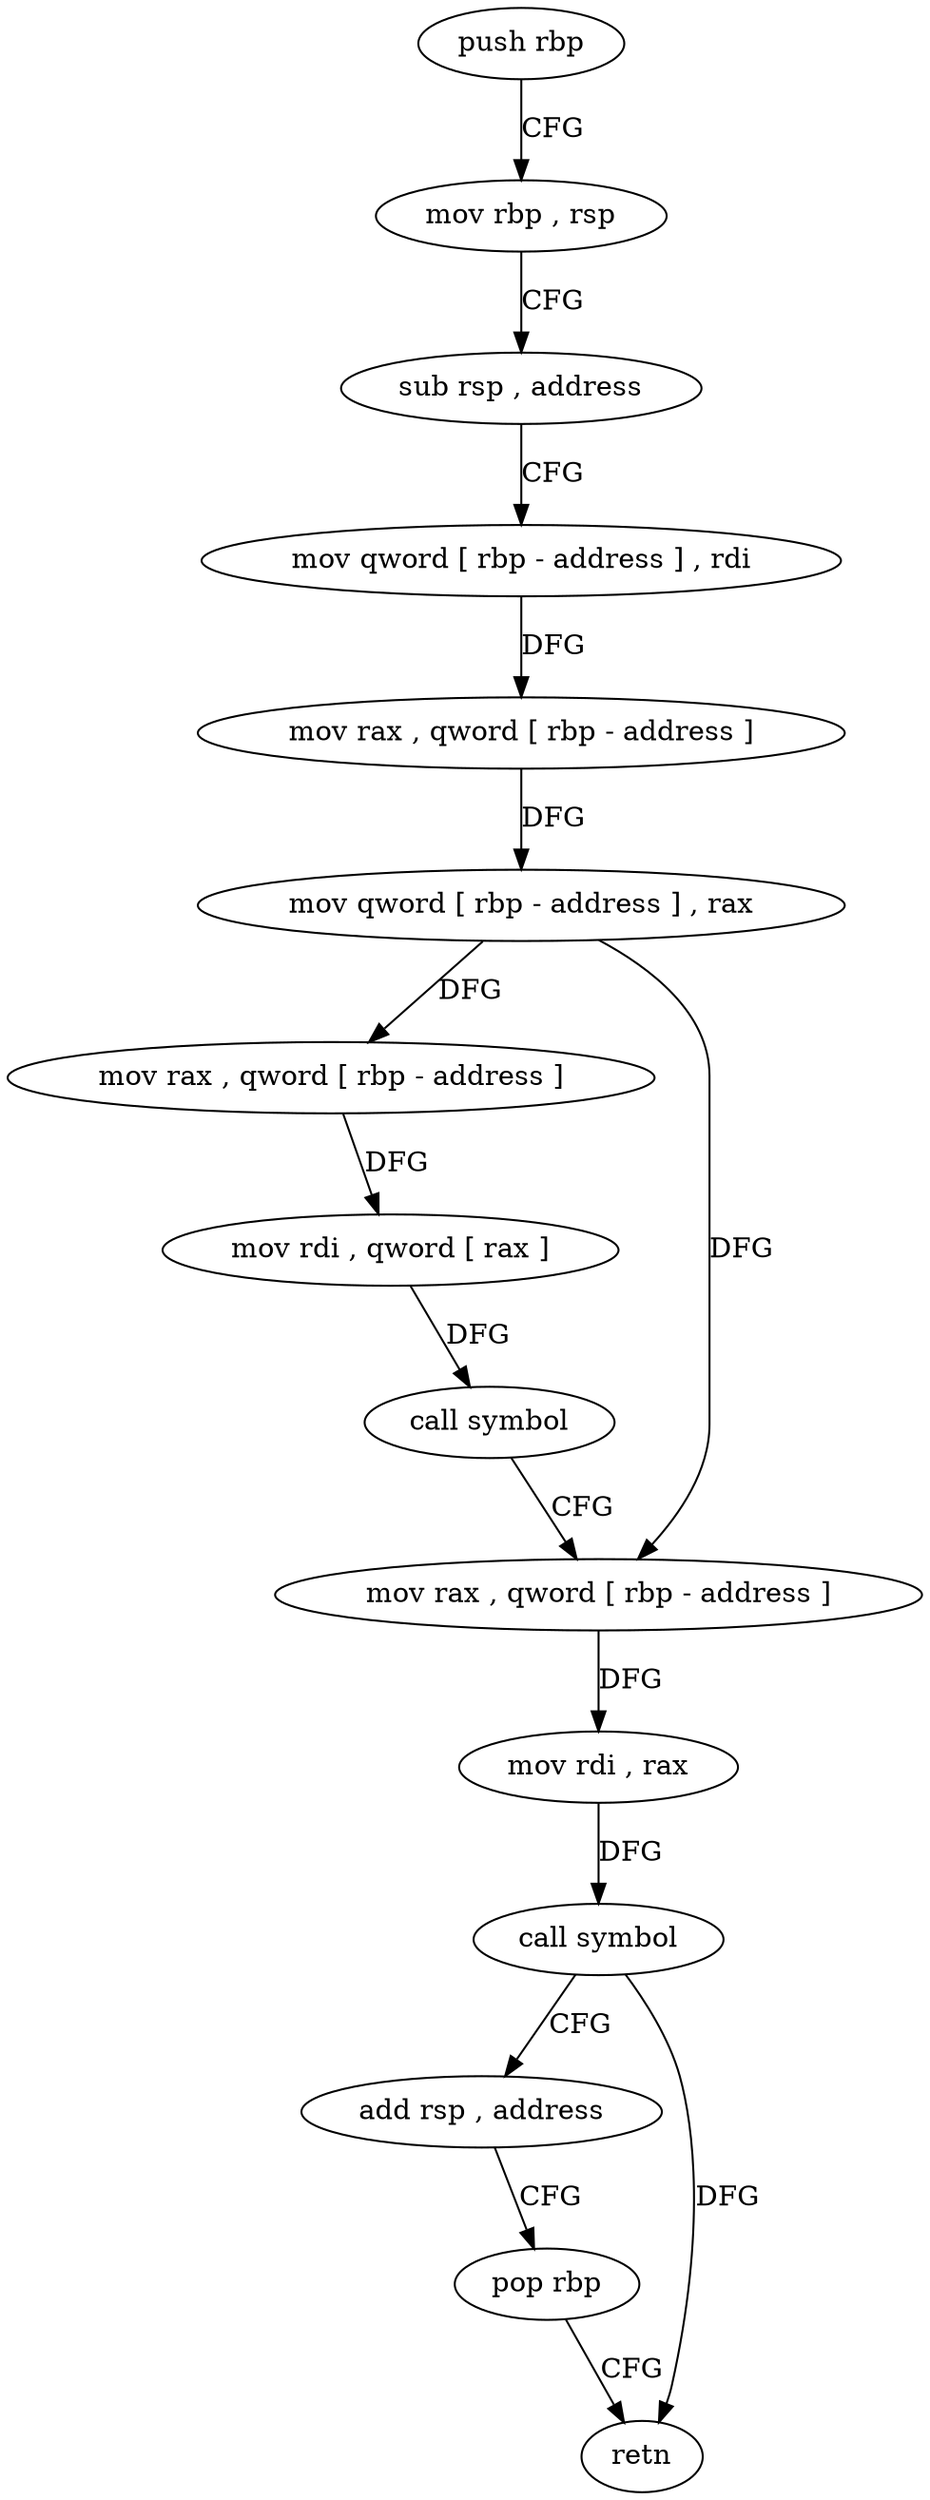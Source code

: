 digraph "func" {
"4273056" [label = "push rbp" ]
"4273057" [label = "mov rbp , rsp" ]
"4273060" [label = "sub rsp , address" ]
"4273064" [label = "mov qword [ rbp - address ] , rdi" ]
"4273068" [label = "mov rax , qword [ rbp - address ]" ]
"4273072" [label = "mov qword [ rbp - address ] , rax" ]
"4273076" [label = "mov rax , qword [ rbp - address ]" ]
"4273080" [label = "mov rdi , qword [ rax ]" ]
"4273083" [label = "call symbol" ]
"4273088" [label = "mov rax , qword [ rbp - address ]" ]
"4273092" [label = "mov rdi , rax" ]
"4273095" [label = "call symbol" ]
"4273100" [label = "add rsp , address" ]
"4273104" [label = "pop rbp" ]
"4273105" [label = "retn" ]
"4273056" -> "4273057" [ label = "CFG" ]
"4273057" -> "4273060" [ label = "CFG" ]
"4273060" -> "4273064" [ label = "CFG" ]
"4273064" -> "4273068" [ label = "DFG" ]
"4273068" -> "4273072" [ label = "DFG" ]
"4273072" -> "4273076" [ label = "DFG" ]
"4273072" -> "4273088" [ label = "DFG" ]
"4273076" -> "4273080" [ label = "DFG" ]
"4273080" -> "4273083" [ label = "DFG" ]
"4273083" -> "4273088" [ label = "CFG" ]
"4273088" -> "4273092" [ label = "DFG" ]
"4273092" -> "4273095" [ label = "DFG" ]
"4273095" -> "4273100" [ label = "CFG" ]
"4273095" -> "4273105" [ label = "DFG" ]
"4273100" -> "4273104" [ label = "CFG" ]
"4273104" -> "4273105" [ label = "CFG" ]
}
